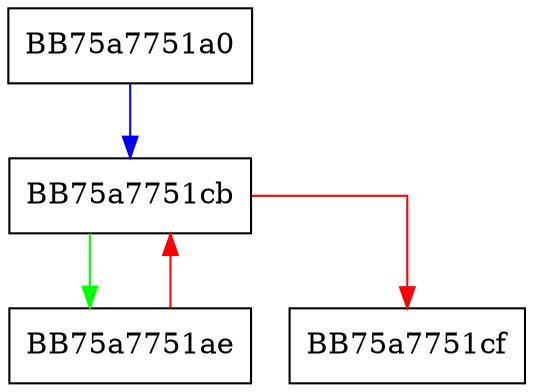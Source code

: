 digraph __acrt_uninitialize_locks {
  node [shape="box"];
  graph [splines=ortho];
  BB75a7751a0 -> BB75a7751cb [color="blue"];
  BB75a7751ae -> BB75a7751cb [color="red"];
  BB75a7751cb -> BB75a7751ae [color="green"];
  BB75a7751cb -> BB75a7751cf [color="red"];
}